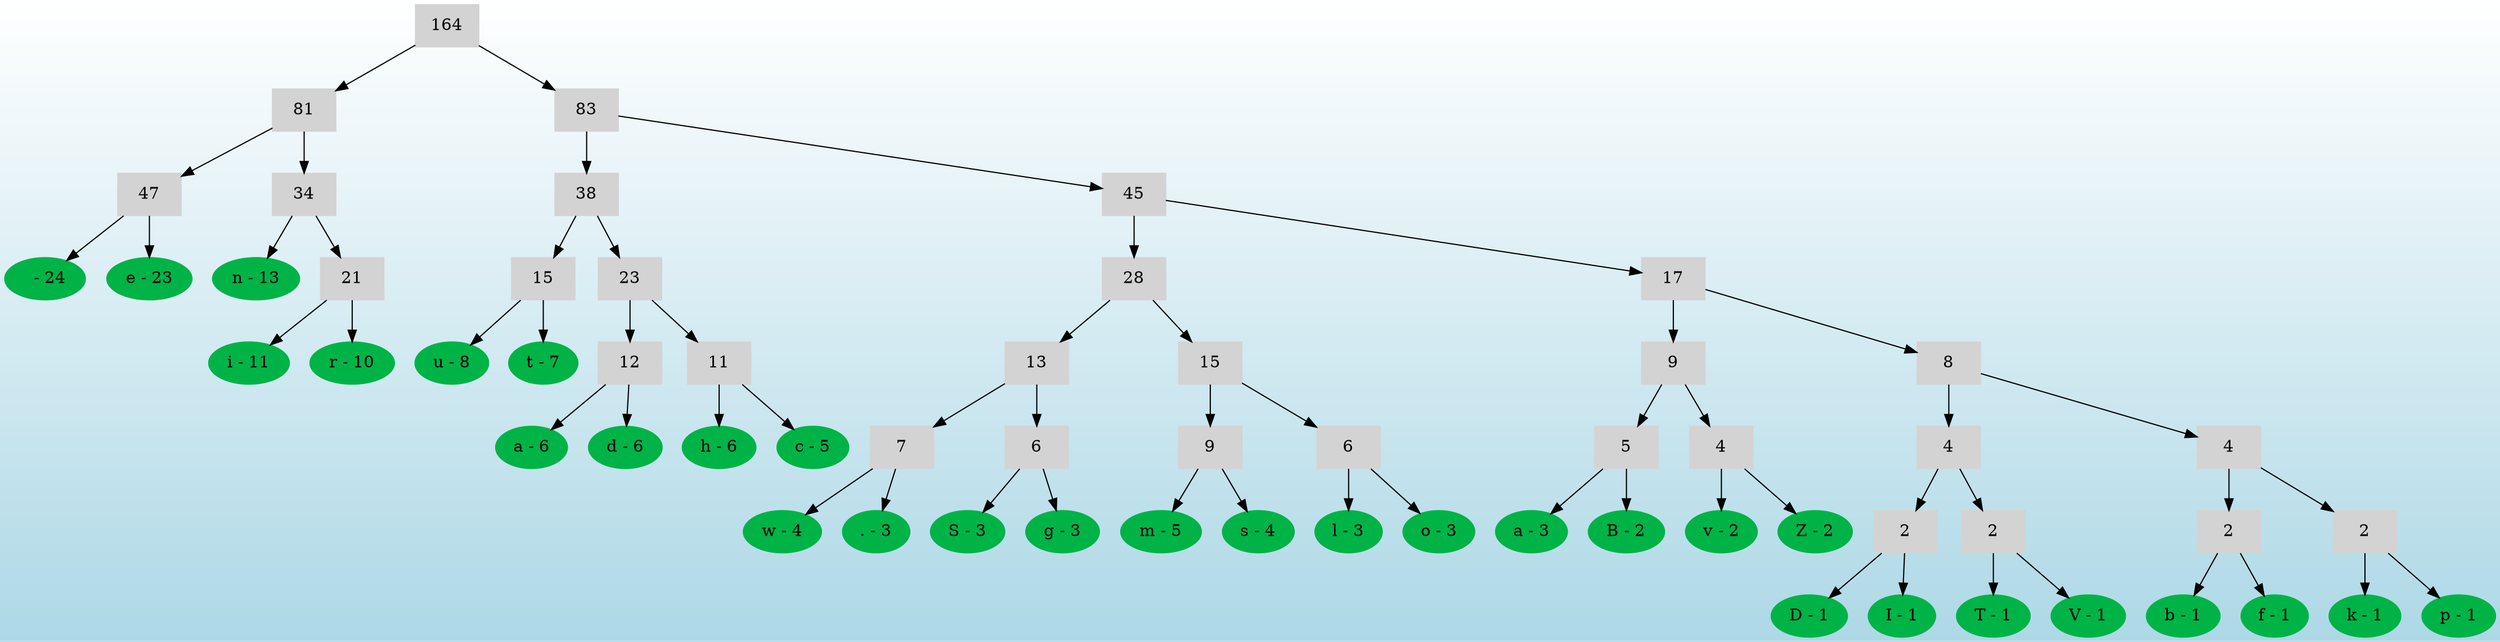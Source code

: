 digraph g {
 graph [
  rankdir = "TB"
  bgcolor = "white:lightblue"
  style="filled"
  gradientangle = 270
 ];
 node [shape=box,style=filled,color="lightgray"];
 "baum.Ast@79717e" [label="164"]
 "baum.Ast@10a2d64" [label="81"]
 "baum.Ast@89cf1e" [label="47"]
 "baum.Blatt@982589" [label="  - 24" shape=ellipse,style=filled,color=".4 1.0 .7"]
 "baum.Blatt@c88440" [label="e - 23" shape=ellipse,style=filled,color=".4 1.0 .7"]
"baum.Ast@89cf1e" -> "baum.Blatt@982589"
"baum.Ast@89cf1e" -> "baum.Blatt@c88440"
 "baum.Ast@17ce4e7" [label="34"]
 "baum.Blatt@62937c" [label="n - 13" shape=ellipse,style=filled,color=".4 1.0 .7"]
 "baum.Ast@1c0e45a" [label="21"]
 "baum.Blatt@cfec48" [label="i - 11" shape=ellipse,style=filled,color=".4 1.0 .7"]
 "baum.Blatt@a17083" [label="r - 10" shape=ellipse,style=filled,color=".4 1.0 .7"]
"baum.Ast@1c0e45a" -> "baum.Blatt@cfec48"
"baum.Ast@1c0e45a" -> "baum.Blatt@a17083"
"baum.Ast@17ce4e7" -> "baum.Blatt@62937c"
"baum.Ast@17ce4e7" -> "baum.Ast@1c0e45a"
"baum.Ast@10a2d64" -> "baum.Ast@89cf1e"
"baum.Ast@10a2d64" -> "baum.Ast@17ce4e7"
 "baum.Ast@12a3722" [label="83"]
 "baum.Ast@e1d5ea" [label="38"]
 "baum.Ast@10da5eb" [label="15"]
 "baum.Blatt@1b3f829" [label="u - 8" shape=ellipse,style=filled,color=".4 1.0 .7"]
 "baum.Blatt@698403" [label="t - 7" shape=ellipse,style=filled,color=".4 1.0 .7"]
"baum.Ast@10da5eb" -> "baum.Blatt@1b3f829"
"baum.Ast@10da5eb" -> "baum.Blatt@698403"
 "baum.Ast@1081d2e" [label="23"]
 "baum.Ast@15a0305" [label="12"]
 "baum.Blatt@765a16" [label="a - 6" shape=ellipse,style=filled,color=".4 1.0 .7"]
 "baum.Blatt@148bd3" [label="d - 6" shape=ellipse,style=filled,color=".4 1.0 .7"]
"baum.Ast@15a0305" -> "baum.Blatt@765a16"
"baum.Ast@15a0305" -> "baum.Blatt@148bd3"
 "baum.Ast@7c4c51" [label="11"]
 "baum.Blatt@e80842" [label="h - 6" shape=ellipse,style=filled,color=".4 1.0 .7"]
 "baum.Blatt@17653ae" [label="c - 5" shape=ellipse,style=filled,color=".4 1.0 .7"]
"baum.Ast@7c4c51" -> "baum.Blatt@e80842"
"baum.Ast@7c4c51" -> "baum.Blatt@17653ae"
"baum.Ast@1081d2e" -> "baum.Ast@15a0305"
"baum.Ast@1081d2e" -> "baum.Ast@7c4c51"
"baum.Ast@e1d5ea" -> "baum.Ast@10da5eb"
"baum.Ast@e1d5ea" -> "baum.Ast@1081d2e"
 "baum.Ast@a31e1b" [label="45"]
 "baum.Ast@16fe0f4" [label="28"]
 "baum.Ast@d02b51" [label="13"]
 "baum.Ast@1c247a0" [label="7"]
 "baum.Blatt@1431340" [label="w - 4" shape=ellipse,style=filled,color=".4 1.0 .7"]
 "baum.Blatt@a4e2e3" [label=". - 3" shape=ellipse,style=filled,color=".4 1.0 .7"]
"baum.Ast@1c247a0" -> "baum.Blatt@1431340"
"baum.Ast@1c247a0" -> "baum.Blatt@a4e2e3"
 "baum.Ast@1ec6696" [label="6"]
 "baum.Blatt@12bb7e0" [label="S - 3" shape=ellipse,style=filled,color=".4 1.0 .7"]
 "baum.Blatt@134f69a" [label="g - 3" shape=ellipse,style=filled,color=".4 1.0 .7"]
"baum.Ast@1ec6696" -> "baum.Blatt@12bb7e0"
"baum.Ast@1ec6696" -> "baum.Blatt@134f69a"
"baum.Ast@d02b51" -> "baum.Ast@1c247a0"
"baum.Ast@d02b51" -> "baum.Ast@1ec6696"
 "baum.Ast@cbf30e" [label="15"]
 "baum.Ast@2a15cd" [label="9"]
 "baum.Blatt@e45076" [label="m - 5" shape=ellipse,style=filled,color=".4 1.0 .7"]
 "baum.Blatt@15e9756" [label="s - 4" shape=ellipse,style=filled,color=".4 1.0 .7"]
"baum.Ast@2a15cd" -> "baum.Blatt@e45076"
"baum.Ast@2a15cd" -> "baum.Blatt@15e9756"
 "baum.Ast@fd68b1" [label="6"]
 "baum.Blatt@121ab80" [label="l - 3" shape=ellipse,style=filled,color=".4 1.0 .7"]
 "baum.Blatt@1827284" [label="o - 3" shape=ellipse,style=filled,color=".4 1.0 .7"]
"baum.Ast@fd68b1" -> "baum.Blatt@121ab80"
"baum.Ast@fd68b1" -> "baum.Blatt@1827284"
"baum.Ast@cbf30e" -> "baum.Ast@2a15cd"
"baum.Ast@cbf30e" -> "baum.Ast@fd68b1"
"baum.Ast@16fe0f4" -> "baum.Ast@d02b51"
"baum.Ast@16fe0f4" -> "baum.Ast@cbf30e"
 "baum.Ast@19d0a1" [label="17"]
 "baum.Ast@12c7568" [label="9"]
 "baum.Ast@12d15a9" [label="5"]
 "baum.Blatt@10a3b24" [label="a - 3" shape=ellipse,style=filled,color=".4 1.0 .7"]
 "baum.Blatt@b0ce8f" [label="B - 2" shape=ellipse,style=filled,color=".4 1.0 .7"]
"baum.Ast@12d15a9" -> "baum.Blatt@10a3b24"
"baum.Ast@12d15a9" -> "baum.Blatt@b0ce8f"
 "baum.Ast@e91f5d" [label="4"]
 "baum.Blatt@1c92535" [label="v - 2" shape=ellipse,style=filled,color=".4 1.0 .7"]
 "baum.Blatt@a9c09e" [label="Z - 2" shape=ellipse,style=filled,color=".4 1.0 .7"]
"baum.Ast@e91f5d" -> "baum.Blatt@1c92535"
"baum.Ast@e91f5d" -> "baum.Blatt@a9c09e"
"baum.Ast@12c7568" -> "baum.Ast@12d15a9"
"baum.Ast@12c7568" -> "baum.Ast@e91f5d"
 "baum.Ast@1d009b4" [label="8"]
 "baum.Ast@a4e743" [label="4"]
 "baum.Ast@9f671b" [label="2"]
 "baum.Blatt@a6d51e" [label="D - 1" shape=ellipse,style=filled,color=".4 1.0 .7"]
 "baum.Blatt@f1bb78" [label="I - 1" shape=ellipse,style=filled,color=".4 1.0 .7"]
"baum.Ast@9f671b" -> "baum.Blatt@a6d51e"
"baum.Ast@9f671b" -> "baum.Blatt@f1bb78"
 "baum.Ast@12a3793" [label="2"]
 "baum.Blatt@4b035d" [label="T - 1" shape=ellipse,style=filled,color=".4 1.0 .7"]
 "baum.Blatt@ca0115" [label="V - 1" shape=ellipse,style=filled,color=".4 1.0 .7"]
"baum.Ast@12a3793" -> "baum.Blatt@4b035d"
"baum.Ast@12a3793" -> "baum.Blatt@ca0115"
"baum.Ast@a4e743" -> "baum.Ast@9f671b"
"baum.Ast@a4e743" -> "baum.Ast@12a3793"
 "baum.Ast@4aeb52" [label="4"]
 "baum.Ast@d1fa5" [label="2"]
 "baum.Blatt@4cee32" [label="b - 1" shape=ellipse,style=filled,color=".4 1.0 .7"]
 "baum.Blatt@aa37a6" [label="f - 1" shape=ellipse,style=filled,color=".4 1.0 .7"]
"baum.Ast@d1fa5" -> "baum.Blatt@4cee32"
"baum.Ast@d1fa5" -> "baum.Blatt@aa37a6"
 "baum.Ast@198a455" [label="2"]
 "baum.Blatt@12b7eea" [label="k - 1" shape=ellipse,style=filled,color=".4 1.0 .7"]
 "baum.Blatt@99353f" [label="p - 1" shape=ellipse,style=filled,color=".4 1.0 .7"]
"baum.Ast@198a455" -> "baum.Blatt@12b7eea"
"baum.Ast@198a455" -> "baum.Blatt@99353f"
"baum.Ast@4aeb52" -> "baum.Ast@d1fa5"
"baum.Ast@4aeb52" -> "baum.Ast@198a455"
"baum.Ast@1d009b4" -> "baum.Ast@a4e743"
"baum.Ast@1d009b4" -> "baum.Ast@4aeb52"
"baum.Ast@19d0a1" -> "baum.Ast@12c7568"
"baum.Ast@19d0a1" -> "baum.Ast@1d009b4"
"baum.Ast@a31e1b" -> "baum.Ast@16fe0f4"
"baum.Ast@a31e1b" -> "baum.Ast@19d0a1"
"baum.Ast@12a3722" -> "baum.Ast@e1d5ea"
"baum.Ast@12a3722" -> "baum.Ast@a31e1b"
"baum.Ast@79717e" -> "baum.Ast@10a2d64"
"baum.Ast@79717e" -> "baum.Ast@12a3722"
}